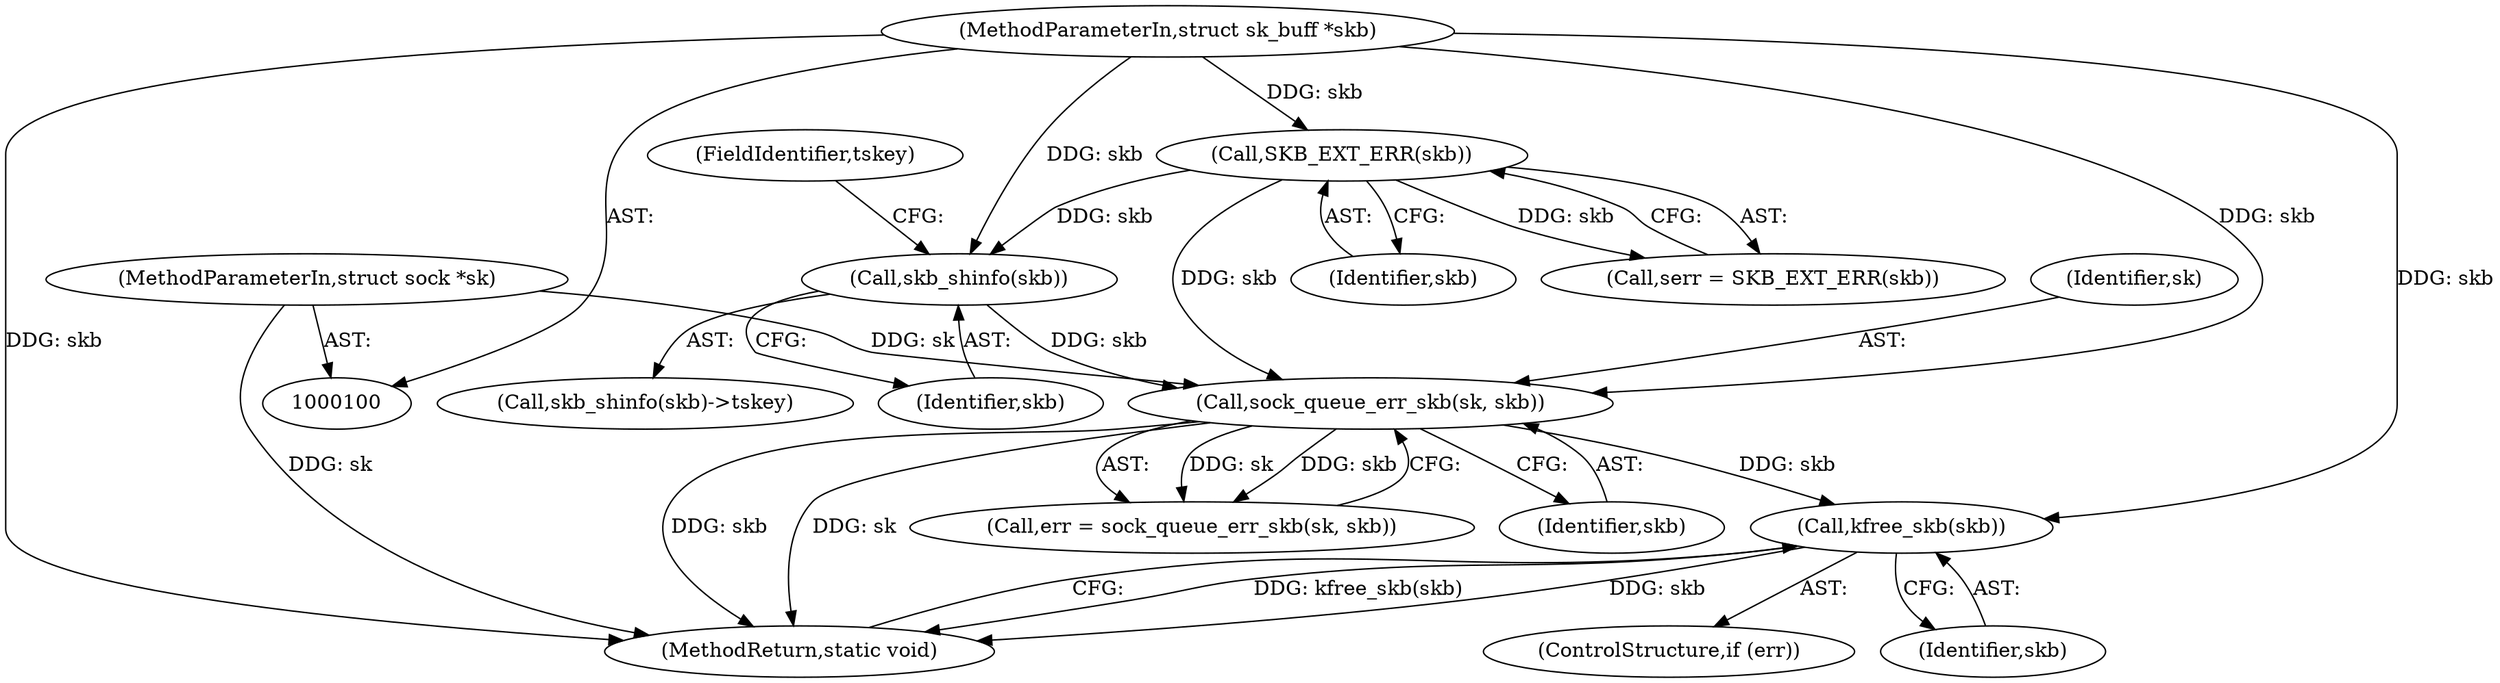 digraph "0_linux_4ef1b2869447411ad3ef91ad7d4891a83c1a509a@API" {
"1000197" [label="(Call,kfree_skb(skb))"];
"1000192" [label="(Call,sock_queue_err_skb(sk, skb))"];
"1000102" [label="(MethodParameterIn,struct sock *sk)"];
"1000166" [label="(Call,skb_shinfo(skb))"];
"1000118" [label="(Call,SKB_EXT_ERR(skb))"];
"1000101" [label="(MethodParameterIn,struct sk_buff *skb)"];
"1000195" [label="(ControlStructure,if (err))"];
"1000190" [label="(Call,err = sock_queue_err_skb(sk, skb))"];
"1000102" [label="(MethodParameterIn,struct sock *sk)"];
"1000199" [label="(MethodReturn,static void)"];
"1000118" [label="(Call,SKB_EXT_ERR(skb))"];
"1000166" [label="(Call,skb_shinfo(skb))"];
"1000168" [label="(FieldIdentifier,tskey)"];
"1000192" [label="(Call,sock_queue_err_skb(sk, skb))"];
"1000165" [label="(Call,skb_shinfo(skb)->tskey)"];
"1000167" [label="(Identifier,skb)"];
"1000119" [label="(Identifier,skb)"];
"1000101" [label="(MethodParameterIn,struct sk_buff *skb)"];
"1000197" [label="(Call,kfree_skb(skb))"];
"1000198" [label="(Identifier,skb)"];
"1000193" [label="(Identifier,sk)"];
"1000194" [label="(Identifier,skb)"];
"1000116" [label="(Call,serr = SKB_EXT_ERR(skb))"];
"1000197" -> "1000195"  [label="AST: "];
"1000197" -> "1000198"  [label="CFG: "];
"1000198" -> "1000197"  [label="AST: "];
"1000199" -> "1000197"  [label="CFG: "];
"1000197" -> "1000199"  [label="DDG: kfree_skb(skb)"];
"1000197" -> "1000199"  [label="DDG: skb"];
"1000192" -> "1000197"  [label="DDG: skb"];
"1000101" -> "1000197"  [label="DDG: skb"];
"1000192" -> "1000190"  [label="AST: "];
"1000192" -> "1000194"  [label="CFG: "];
"1000193" -> "1000192"  [label="AST: "];
"1000194" -> "1000192"  [label="AST: "];
"1000190" -> "1000192"  [label="CFG: "];
"1000192" -> "1000199"  [label="DDG: skb"];
"1000192" -> "1000199"  [label="DDG: sk"];
"1000192" -> "1000190"  [label="DDG: sk"];
"1000192" -> "1000190"  [label="DDG: skb"];
"1000102" -> "1000192"  [label="DDG: sk"];
"1000166" -> "1000192"  [label="DDG: skb"];
"1000118" -> "1000192"  [label="DDG: skb"];
"1000101" -> "1000192"  [label="DDG: skb"];
"1000102" -> "1000100"  [label="AST: "];
"1000102" -> "1000199"  [label="DDG: sk"];
"1000166" -> "1000165"  [label="AST: "];
"1000166" -> "1000167"  [label="CFG: "];
"1000167" -> "1000166"  [label="AST: "];
"1000168" -> "1000166"  [label="CFG: "];
"1000118" -> "1000166"  [label="DDG: skb"];
"1000101" -> "1000166"  [label="DDG: skb"];
"1000118" -> "1000116"  [label="AST: "];
"1000118" -> "1000119"  [label="CFG: "];
"1000119" -> "1000118"  [label="AST: "];
"1000116" -> "1000118"  [label="CFG: "];
"1000118" -> "1000116"  [label="DDG: skb"];
"1000101" -> "1000118"  [label="DDG: skb"];
"1000101" -> "1000100"  [label="AST: "];
"1000101" -> "1000199"  [label="DDG: skb"];
}
